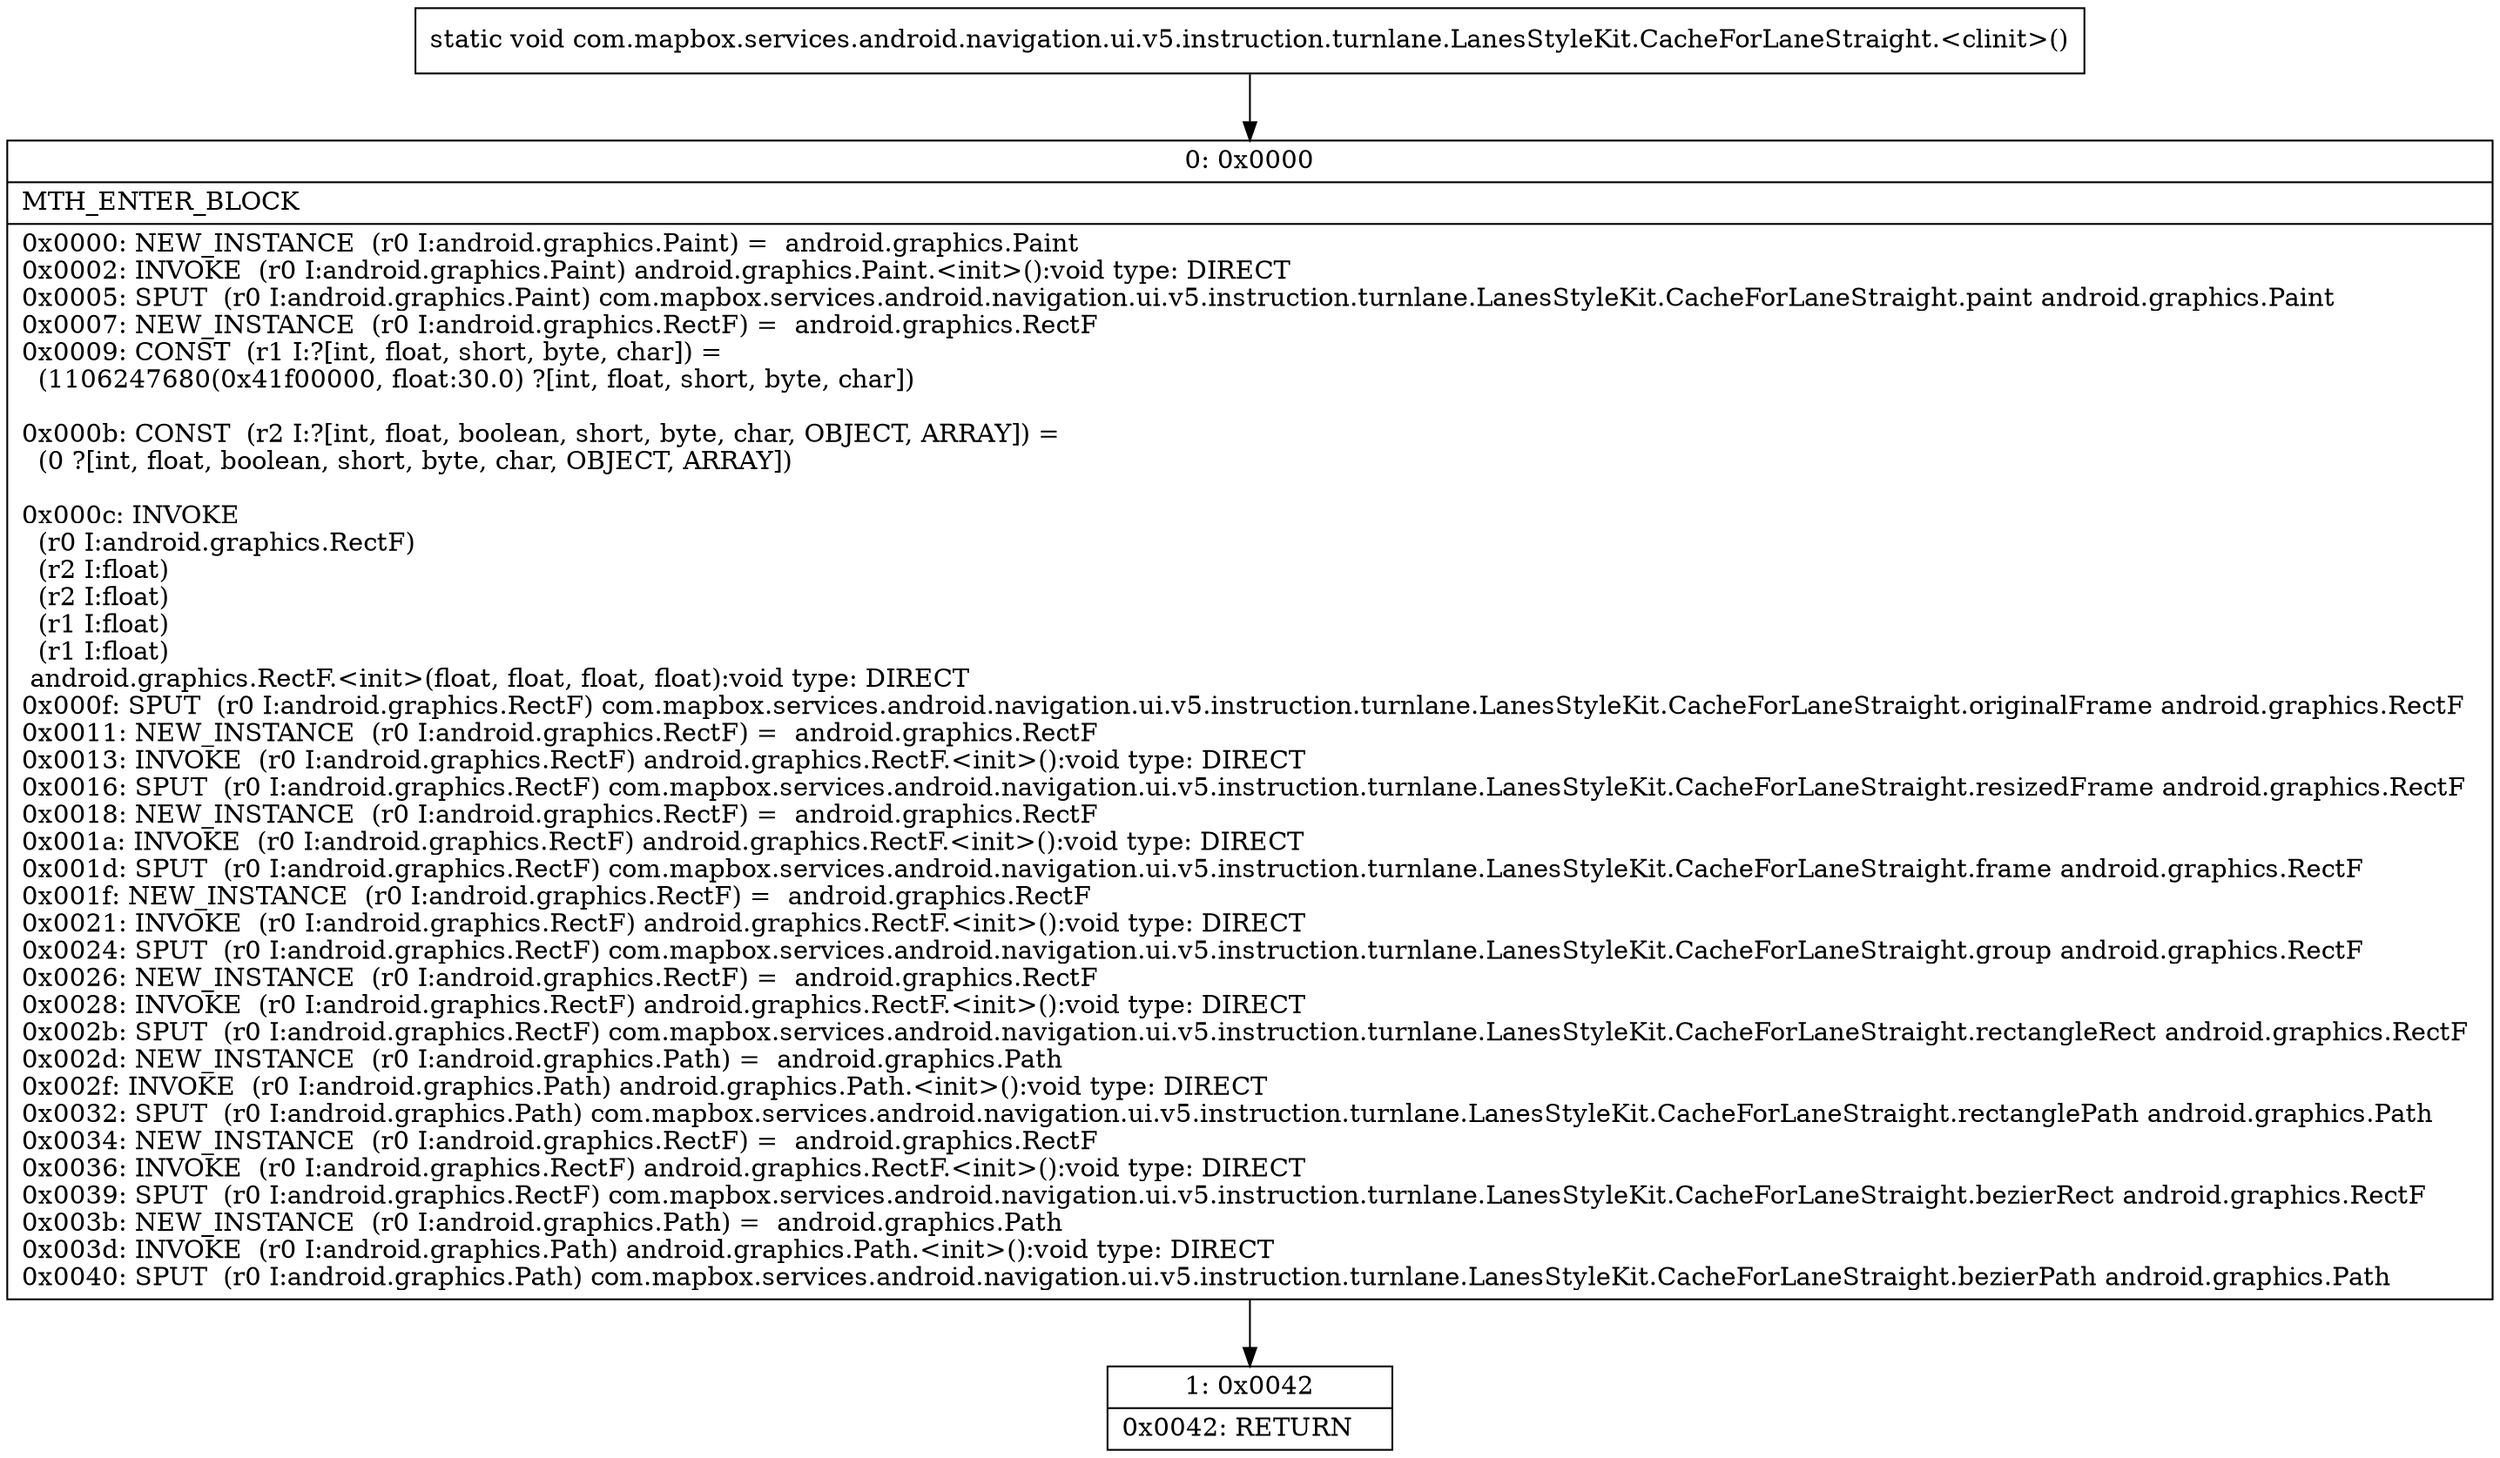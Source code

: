 digraph "CFG forcom.mapbox.services.android.navigation.ui.v5.instruction.turnlane.LanesStyleKit.CacheForLaneStraight.\<clinit\>()V" {
Node_0 [shape=record,label="{0\:\ 0x0000|MTH_ENTER_BLOCK\l|0x0000: NEW_INSTANCE  (r0 I:android.graphics.Paint) =  android.graphics.Paint \l0x0002: INVOKE  (r0 I:android.graphics.Paint) android.graphics.Paint.\<init\>():void type: DIRECT \l0x0005: SPUT  (r0 I:android.graphics.Paint) com.mapbox.services.android.navigation.ui.v5.instruction.turnlane.LanesStyleKit.CacheForLaneStraight.paint android.graphics.Paint \l0x0007: NEW_INSTANCE  (r0 I:android.graphics.RectF) =  android.graphics.RectF \l0x0009: CONST  (r1 I:?[int, float, short, byte, char]) = \l  (1106247680(0x41f00000, float:30.0) ?[int, float, short, byte, char])\l \l0x000b: CONST  (r2 I:?[int, float, boolean, short, byte, char, OBJECT, ARRAY]) = \l  (0 ?[int, float, boolean, short, byte, char, OBJECT, ARRAY])\l \l0x000c: INVOKE  \l  (r0 I:android.graphics.RectF)\l  (r2 I:float)\l  (r2 I:float)\l  (r1 I:float)\l  (r1 I:float)\l android.graphics.RectF.\<init\>(float, float, float, float):void type: DIRECT \l0x000f: SPUT  (r0 I:android.graphics.RectF) com.mapbox.services.android.navigation.ui.v5.instruction.turnlane.LanesStyleKit.CacheForLaneStraight.originalFrame android.graphics.RectF \l0x0011: NEW_INSTANCE  (r0 I:android.graphics.RectF) =  android.graphics.RectF \l0x0013: INVOKE  (r0 I:android.graphics.RectF) android.graphics.RectF.\<init\>():void type: DIRECT \l0x0016: SPUT  (r0 I:android.graphics.RectF) com.mapbox.services.android.navigation.ui.v5.instruction.turnlane.LanesStyleKit.CacheForLaneStraight.resizedFrame android.graphics.RectF \l0x0018: NEW_INSTANCE  (r0 I:android.graphics.RectF) =  android.graphics.RectF \l0x001a: INVOKE  (r0 I:android.graphics.RectF) android.graphics.RectF.\<init\>():void type: DIRECT \l0x001d: SPUT  (r0 I:android.graphics.RectF) com.mapbox.services.android.navigation.ui.v5.instruction.turnlane.LanesStyleKit.CacheForLaneStraight.frame android.graphics.RectF \l0x001f: NEW_INSTANCE  (r0 I:android.graphics.RectF) =  android.graphics.RectF \l0x0021: INVOKE  (r0 I:android.graphics.RectF) android.graphics.RectF.\<init\>():void type: DIRECT \l0x0024: SPUT  (r0 I:android.graphics.RectF) com.mapbox.services.android.navigation.ui.v5.instruction.turnlane.LanesStyleKit.CacheForLaneStraight.group android.graphics.RectF \l0x0026: NEW_INSTANCE  (r0 I:android.graphics.RectF) =  android.graphics.RectF \l0x0028: INVOKE  (r0 I:android.graphics.RectF) android.graphics.RectF.\<init\>():void type: DIRECT \l0x002b: SPUT  (r0 I:android.graphics.RectF) com.mapbox.services.android.navigation.ui.v5.instruction.turnlane.LanesStyleKit.CacheForLaneStraight.rectangleRect android.graphics.RectF \l0x002d: NEW_INSTANCE  (r0 I:android.graphics.Path) =  android.graphics.Path \l0x002f: INVOKE  (r0 I:android.graphics.Path) android.graphics.Path.\<init\>():void type: DIRECT \l0x0032: SPUT  (r0 I:android.graphics.Path) com.mapbox.services.android.navigation.ui.v5.instruction.turnlane.LanesStyleKit.CacheForLaneStraight.rectanglePath android.graphics.Path \l0x0034: NEW_INSTANCE  (r0 I:android.graphics.RectF) =  android.graphics.RectF \l0x0036: INVOKE  (r0 I:android.graphics.RectF) android.graphics.RectF.\<init\>():void type: DIRECT \l0x0039: SPUT  (r0 I:android.graphics.RectF) com.mapbox.services.android.navigation.ui.v5.instruction.turnlane.LanesStyleKit.CacheForLaneStraight.bezierRect android.graphics.RectF \l0x003b: NEW_INSTANCE  (r0 I:android.graphics.Path) =  android.graphics.Path \l0x003d: INVOKE  (r0 I:android.graphics.Path) android.graphics.Path.\<init\>():void type: DIRECT \l0x0040: SPUT  (r0 I:android.graphics.Path) com.mapbox.services.android.navigation.ui.v5.instruction.turnlane.LanesStyleKit.CacheForLaneStraight.bezierPath android.graphics.Path \l}"];
Node_1 [shape=record,label="{1\:\ 0x0042|0x0042: RETURN   \l}"];
MethodNode[shape=record,label="{static void com.mapbox.services.android.navigation.ui.v5.instruction.turnlane.LanesStyleKit.CacheForLaneStraight.\<clinit\>() }"];
MethodNode -> Node_0;
Node_0 -> Node_1;
}


